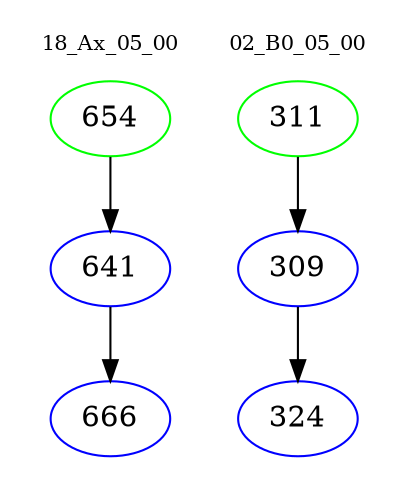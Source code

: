 digraph{
subgraph cluster_0 {
color = white
label = "18_Ax_05_00";
fontsize=10;
T0_654 [label="654", color="green"]
T0_654 -> T0_641 [color="black"]
T0_641 [label="641", color="blue"]
T0_641 -> T0_666 [color="black"]
T0_666 [label="666", color="blue"]
}
subgraph cluster_1 {
color = white
label = "02_B0_05_00";
fontsize=10;
T1_311 [label="311", color="green"]
T1_311 -> T1_309 [color="black"]
T1_309 [label="309", color="blue"]
T1_309 -> T1_324 [color="black"]
T1_324 [label="324", color="blue"]
}
}
